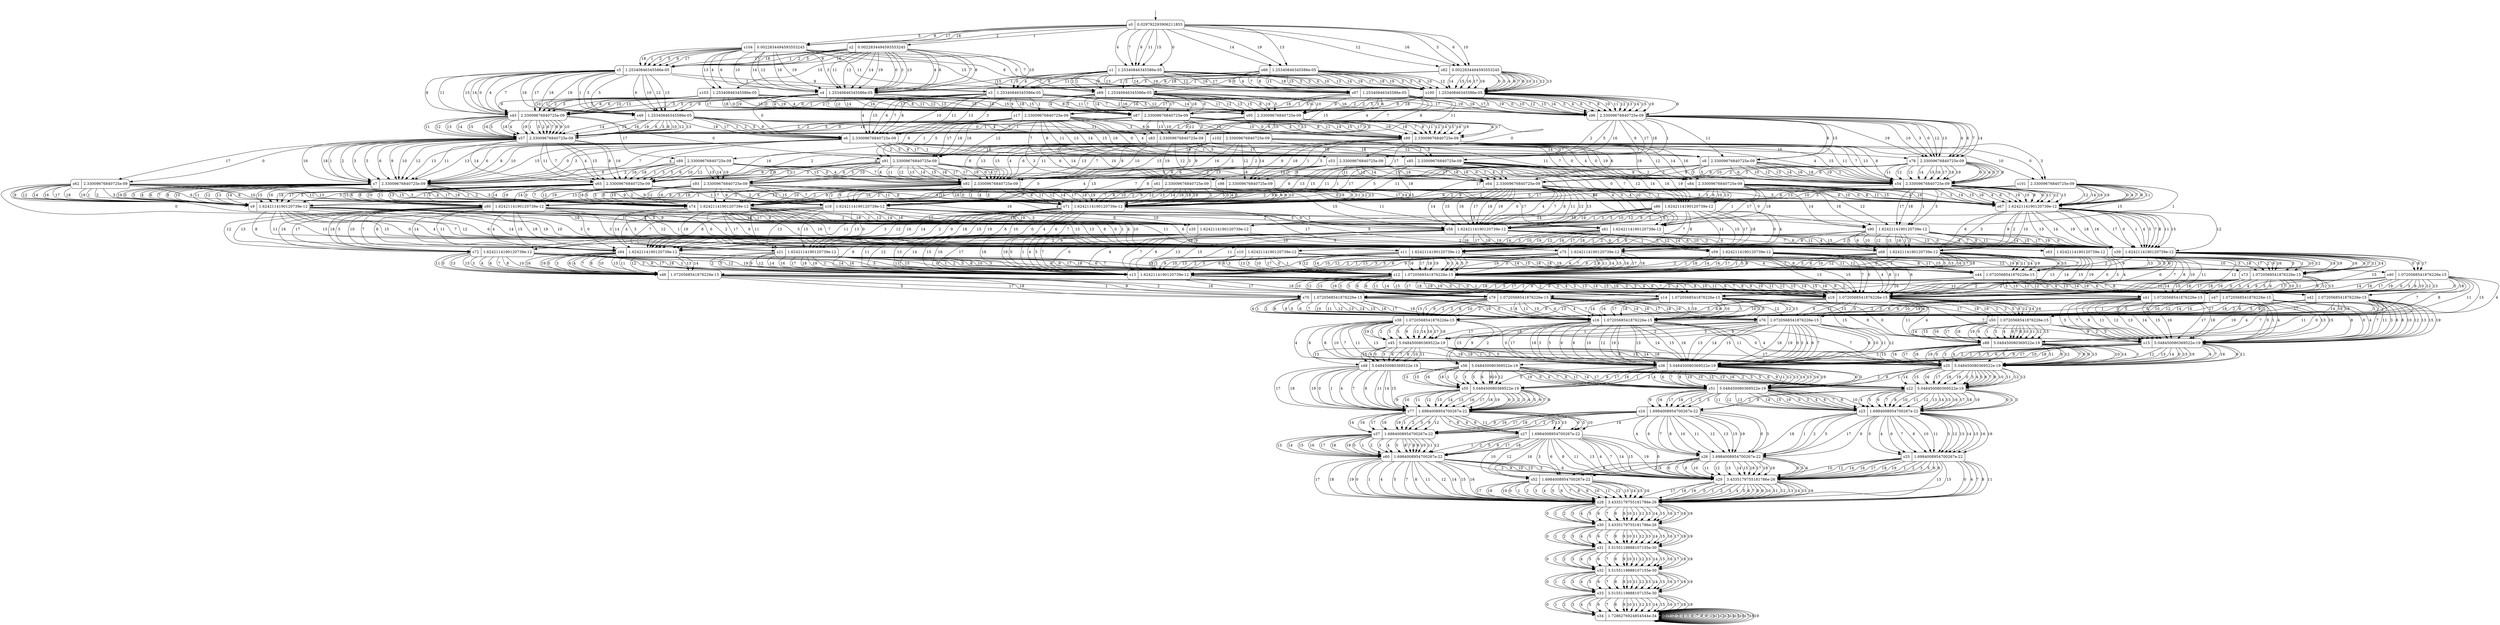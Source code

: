 digraph model_2_4 {
s0 [label="s0|0.029792293906211853", shape=record, style=rounded];
s1 [label="s1|1.25340846345586e-05", shape=record, style=rounded];
s2 [label="s2|0.0022834494593553245", shape=record, style=rounded];
s3 [label="s3|1.25340846345586e-05", shape=record, style=rounded];
s4 [label="s4|1.25340846345586e-05", shape=record, style=rounded];
s5 [label="s5|1.25340846345586e-05", shape=record, style=rounded];
s6 [label="s6|2.33009676840725e-09", shape=record, style=rounded];
s7 [label="s7|2.33009676840725e-09", shape=record, style=rounded];
s8 [label="s8|2.33009676840725e-09", shape=record, style=rounded];
s9 [label="s9|1.6242114190120739e-12", shape=record, style=rounded];
s10 [label="s10|1.6242114190120739e-12", shape=record, style=rounded];
s11 [label="s11|1.6242114190120739e-12", shape=record, style=rounded];
s12 [label="s12|1.0720568541876226e-15", shape=record, style=rounded];
s13 [label="s13|1.6242114190120739e-12", shape=record, style=rounded];
s14 [label="s14|1.0720568541876226e-15", shape=record, style=rounded];
s15 [label="s15|5.048450080369522e-19", shape=record, style=rounded];
s16 [label="s16|1.0720568541876226e-15", shape=record, style=rounded];
s17 [label="s17|2.33009676840725e-09", shape=record, style=rounded];
s18 [label="s18|1.6242114190120739e-12", shape=record, style=rounded];
s19 [label="s19|1.0720568541876226e-15", shape=record, style=rounded];
s20 [label="s20|5.048450080369522e-19", shape=record, style=rounded];
s21 [label="s21|1.6242114190120739e-12", shape=record, style=rounded];
s22 [label="s22|5.048450080369522e-19", shape=record, style=rounded];
s23 [label="s23|1.6984008954700267e-22", shape=record, style=rounded];
s24 [label="s24|1.6984008954700267e-22", shape=record, style=rounded];
s25 [label="s25|1.6984008954700267e-22", shape=record, style=rounded];
s26 [label="s26|1.6984008954700267e-22", shape=record, style=rounded];
s27 [label="s27|1.6984008954700267e-22", shape=record, style=rounded];
s28 [label="s28|3.4335179755181786e-26", shape=record, style=rounded];
s29 [label="s29|3.4335179755181786e-26", shape=record, style=rounded];
s30 [label="s30|3.4335179755181786e-26", shape=record, style=rounded];
s31 [label="s31|3.5155119888107155e-30", shape=record, style=rounded];
s32 [label="s32|3.5155119888107155e-30", shape=record, style=rounded];
s33 [label="s33|3.5155119888107155e-30", shape=record, style=rounded];
s34 [label="s34|1.7286276924854544e-34", shape=record, style=rounded];
s35 [label="s35|1.6242114190120739e-12", shape=record, style=rounded];
s36 [label="s36|5.048450080369522e-19", shape=record, style=rounded];
s37 [label="s37|1.6984008954700267e-22", shape=record, style=rounded];
s38 [label="s38|1.0720568541876226e-15", shape=record, style=rounded];
s39 [label="s39|1.6242114190120739e-12", shape=record, style=rounded];
s40 [label="s40|1.0720568541876226e-15", shape=record, style=rounded];
s41 [label="s41|1.0720568541876226e-15", shape=record, style=rounded];
s42 [label="s42|1.0720568541876226e-15", shape=record, style=rounded];
s43 [label="s43|2.33009676840725e-09", shape=record, style=rounded];
s44 [label="s44|1.0720568541876226e-15", shape=record, style=rounded];
s45 [label="s45|5.048450080369522e-19", shape=record, style=rounded];
s46 [label="s46|1.0720568541876226e-15", shape=record, style=rounded];
s47 [label="s47|1.0720568541876226e-15", shape=record, style=rounded];
s48 [label="s48|5.048450080369522e-19", shape=record, style=rounded];
s49 [label="s49|1.25340846345586e-05", shape=record, style=rounded];
s50 [label="s50|1.0720568541876226e-15", shape=record, style=rounded];
s51 [label="s51|5.048450080369522e-19", shape=record, style=rounded];
s52 [label="s52|1.6984008954700267e-22", shape=record, style=rounded];
s53 [label="s53|2.33009676840725e-09", shape=record, style=rounded];
s54 [label="s54|2.33009676840725e-09", shape=record, style=rounded];
s55 [label="s55|5.048450080369522e-19", shape=record, style=rounded];
s56 [label="s56|5.048450080369522e-19", shape=record, style=rounded];
s57 [label="s57|2.33009676840725e-09", shape=record, style=rounded];
s58 [label="s58|1.6242114190120739e-12", shape=record, style=rounded];
s59 [label="s59|1.6242114190120739e-12", shape=record, style=rounded];
s60 [label="s60|1.6984008954700267e-22", shape=record, style=rounded];
s61 [label="s61|2.33009676840725e-09", shape=record, style=rounded];
s62 [label="s62|2.33009676840725e-09", shape=record, style=rounded];
s63 [label="s63|1.6242114190120739e-12", shape=record, style=rounded];
s64 [label="s64|2.33009676840725e-09", shape=record, style=rounded];
s65 [label="s65|2.33009676840725e-09", shape=record, style=rounded];
s66 [label="s66|1.25340846345586e-05", shape=record, style=rounded];
s67 [label="s67|1.6242114190120739e-12", shape=record, style=rounded];
s68 [label="s68|1.6242114190120739e-12", shape=record, style=rounded];
s69 [label="s69|1.25340846345586e-05", shape=record, style=rounded];
s70 [label="s70|1.0720568541876226e-15", shape=record, style=rounded];
s71 [label="s71|1.6242114190120739e-12", shape=record, style=rounded];
s72 [label="s72|1.6242114190120739e-12", shape=record, style=rounded];
s73 [label="s73|1.0720568541876226e-15", shape=record, style=rounded];
s74 [label="s74|1.6242114190120739e-12", shape=record, style=rounded];
s75 [label="s75|1.6242114190120739e-12", shape=record, style=rounded];
s76 [label="s76|1.0720568541876226e-15", shape=record, style=rounded];
s77 [label="s77|1.6984008954700267e-22", shape=record, style=rounded];
s78 [label="s78|2.33009676840725e-09", shape=record, style=rounded];
s79 [label="s79|1.0720568541876226e-15", shape=record, style=rounded];
s80 [label="s80|1.6242114190120739e-12", shape=record, style=rounded];
s81 [label="s81|1.6242114190120739e-12", shape=record, style=rounded];
s82 [label="s82|0.0022834494593553245", shape=record, style=rounded];
s83 [label="s83|2.33009676840725e-09", shape=record, style=rounded];
s84 [label="s84|2.33009676840725e-09", shape=record, style=rounded];
s85 [label="s85|2.33009676840725e-09", shape=record, style=rounded];
s86 [label="s86|1.6242114190120739e-12", shape=record, style=rounded];
s87 [label="s87|2.33009676840725e-09", shape=record, style=rounded];
s88 [label="s88|5.048450080369522e-19", shape=record, style=rounded];
s89 [label="s89|2.33009676840725e-09", shape=record, style=rounded];
s90 [label="s90|1.6242114190120739e-12", shape=record, style=rounded];
s91 [label="s91|2.33009676840725e-09", shape=record, style=rounded];
s92 [label="s92|2.33009676840725e-09", shape=record, style=rounded];
s93 [label="s93|2.33009676840725e-09", shape=record, style=rounded];
s94 [label="s94|1.6242114190120739e-12", shape=record, style=rounded];
s95 [label="s95|2.33009676840725e-09", shape=record, style=rounded];
s96 [label="s96|2.33009676840725e-09", shape=record, style=rounded];
s97 [label="s97|1.25340846345586e-05", shape=record, style=rounded];
s98 [label="s98|2.33009676840725e-09", shape=record, style=rounded];
s99 [label="s99|2.33009676840725e-09", shape=record, style=rounded];
s100 [label="s100|1.25340846345586e-05", shape=record, style=rounded];
s101 [label="s101|2.33009676840725e-09", shape=record, style=rounded];
s102 [label="s102|2.33009676840725e-09", shape=record, style=rounded];
s103 [label="s103|1.25340846345586e-05", shape=record, style=rounded];
s104 [label="s104|0.0022834494593553245", shape=record, style=rounded];
s0 -> s1  [label="0"];
s0 -> s2  [label="1"];
s0 -> s104  [label="2"];
s0 -> s82  [label="3"];
s0 -> s1  [label="4"];
s0 -> s104  [label="5"];
s0 -> s82  [label="6"];
s0 -> s1  [label="7"];
s0 -> s1  [label="8"];
s0 -> s104  [label="9"];
s0 -> s82  [label="10"];
s0 -> s1  [label="11"];
s0 -> s82  [label="12"];
s0 -> s66  [label="13"];
s0 -> s66  [label="14"];
s0 -> s1  [label="15"];
s0 -> s82  [label="16"];
s0 -> s104  [label="17"];
s0 -> s104  [label="18"];
s0 -> s66  [label="19"];
s1 -> s3  [label="0"];
s1 -> s69  [label="1"];
s1 -> s69  [label="2"];
s1 -> s100  [label="3"];
s1 -> s3  [label="4"];
s1 -> s100  [label="5"];
s1 -> s100  [label="6"];
s1 -> s3  [label="7"];
s1 -> s3  [label="8"];
s1 -> s69  [label="9"];
s1 -> s100  [label="10"];
s1 -> s3  [label="11"];
s1 -> s100  [label="12"];
s1 -> s97  [label="13"];
s1 -> s97  [label="14"];
s1 -> s3  [label="15"];
s1 -> s100  [label="16"];
s1 -> s100  [label="17"];
s1 -> s100  [label="18"];
s1 -> s97  [label="19"];
s2 -> s4  [label="0"];
s2 -> s5  [label="1"];
s2 -> s5  [label="2"];
s2 -> s4  [label="3"];
s2 -> s4  [label="4"];
s2 -> s5  [label="5"];
s2 -> s4  [label="6"];
s2 -> s4  [label="7"];
s2 -> s4  [label="8"];
s2 -> s5  [label="9"];
s2 -> s4  [label="10"];
s2 -> s4  [label="11"];
s2 -> s4  [label="12"];
s2 -> s4  [label="13"];
s2 -> s4  [label="14"];
s2 -> s103  [label="15"];
s2 -> s5  [label="16"];
s2 -> s5  [label="17"];
s2 -> s5  [label="18"];
s2 -> s4  [label="19"];
s3 -> s6  [label="0"];
s3 -> s17  [label="1"];
s3 -> s95  [label="2"];
s3 -> s6  [label="3"];
s3 -> s6  [label="4"];
s3 -> s96  [label="5"];
s3 -> s6  [label="6"];
s3 -> s6  [label="7"];
s3 -> s6  [label="8"];
s3 -> s17  [label="9"];
s3 -> s6  [label="10"];
s3 -> s6  [label="11"];
s3 -> s96  [label="12"];
s3 -> s6  [label="13"];
s3 -> s96  [label="14"];
s3 -> s6  [label="15"];
s3 -> s96  [label="16"];
s3 -> s96  [label="17"];
s3 -> s17  [label="18"];
s3 -> s96  [label="19"];
s4 -> s87  [label="0"];
s4 -> s43  [label="1"];
s4 -> s49  [label="2"];
s4 -> s43  [label="3"];
s4 -> s87  [label="4"];
s4 -> s43  [label="5"];
s4 -> s43  [label="6"];
s4 -> s87  [label="7"];
s4 -> s95  [label="8"];
s4 -> s49  [label="9"];
s4 -> s43  [label="10"];
s4 -> s95  [label="11"];
s4 -> s87  [label="12"];
s4 -> s43  [label="13"];
s4 -> s87  [label="14"];
s4 -> s95  [label="15"];
s4 -> s87  [label="16"];
s4 -> s87  [label="17"];
s4 -> s87  [label="18"];
s4 -> s87  [label="19"];
s5 -> s43  [label="0"];
s5 -> s49  [label="1"];
s5 -> s3  [label="2"];
s5 -> s49  [label="3"];
s5 -> s43  [label="4"];
s5 -> s49  [label="5"];
s5 -> s49  [label="6"];
s5 -> s43  [label="7"];
s5 -> s43  [label="8"];
s5 -> s3  [label="9"];
s5 -> s49  [label="10"];
s5 -> s43  [label="11"];
s5 -> s49  [label="12"];
s5 -> s49  [label="13"];
s5 -> s43  [label="14"];
s5 -> s43  [label="15"];
s5 -> s49  [label="16"];
s5 -> s49  [label="17"];
s5 -> s49  [label="18"];
s5 -> s49  [label="19"];
s6 -> s7  [label="0"];
s6 -> s53  [label="1"];
s6 -> s53  [label="2"];
s6 -> s7  [label="3"];
s6 -> s7  [label="4"];
s6 -> s53  [label="5"];
s6 -> s7  [label="6"];
s6 -> s7  [label="7"];
s6 -> s7  [label="8"];
s6 -> s53  [label="9"];
s6 -> s7  [label="10"];
s6 -> s7  [label="11"];
s6 -> s8  [label="12"];
s6 -> s7  [label="13"];
s6 -> s8  [label="14"];
s6 -> s7  [label="15"];
s6 -> s78  [label="16"];
s6 -> s53  [label="17"];
s6 -> s53  [label="18"];
s6 -> s8  [label="19"];
s7 -> s9  [label="0"];
s7 -> s18  [label="1"];
s7 -> s18  [label="2"];
s7 -> s9  [label="3"];
s7 -> s9  [label="4"];
s7 -> s18  [label="5"];
s7 -> s9  [label="6"];
s7 -> s9  [label="7"];
s7 -> s9  [label="8"];
s7 -> s18  [label="9"];
s7 -> s9  [label="10"];
s7 -> s9  [label="11"];
s7 -> s9  [label="12"];
s7 -> s9  [label="13"];
s7 -> s9  [label="14"];
s7 -> s9  [label="15"];
s7 -> s9  [label="16"];
s7 -> s18  [label="17"];
s7 -> s18  [label="18"];
s7 -> s9  [label="19"];
s8 -> s18  [label="0"];
s8 -> s54  [label="1"];
s8 -> s64  [label="2"];
s8 -> s54  [label="3"];
s8 -> s18  [label="4"];
s8 -> s54  [label="5"];
s8 -> s54  [label="6"];
s8 -> s18  [label="7"];
s8 -> s18  [label="8"];
s8 -> s64  [label="9"];
s8 -> s54  [label="10"];
s8 -> s18  [label="11"];
s8 -> s54  [label="12"];
s8 -> s54  [label="13"];
s8 -> s54  [label="14"];
s8 -> s18  [label="15"];
s8 -> s54  [label="16"];
s8 -> s18  [label="17"];
s8 -> s54  [label="18"];
s8 -> s54  [label="19"];
s9 -> s10  [label="0"];
s9 -> s35  [label="1"];
s9 -> s35  [label="2"];
s9 -> s11  [label="3"];
s9 -> s10  [label="4"];
s9 -> s35  [label="5"];
s9 -> s11  [label="6"];
s9 -> s10  [label="7"];
s9 -> s10  [label="8"];
s9 -> s35  [label="9"];
s9 -> s11  [label="10"];
s9 -> s10  [label="11"];
s9 -> s11  [label="12"];
s9 -> s10  [label="13"];
s9 -> s11  [label="14"];
s9 -> s10  [label="15"];
s9 -> s35  [label="16"];
s9 -> s35  [label="17"];
s9 -> s35  [label="18"];
s9 -> s11  [label="19"];
s10 -> s12  [label="0"];
s10 -> s12  [label="1"];
s10 -> s13  [label="2"];
s10 -> s12  [label="3"];
s10 -> s44  [label="4"];
s10 -> s12  [label="5"];
s10 -> s12  [label="6"];
s10 -> s44  [label="7"];
s10 -> s44  [label="8"];
s10 -> s13  [label="9"];
s10 -> s12  [label="10"];
s10 -> s44  [label="11"];
s10 -> s44  [label="12"];
s10 -> s12  [label="13"];
s10 -> s44  [label="14"];
s10 -> s44  [label="15"];
s10 -> s44  [label="16"];
s10 -> s12  [label="17"];
s10 -> s44  [label="18"];
s10 -> s44  [label="19"];
s11 -> s12  [label="0"];
s11 -> s12  [label="1"];
s11 -> s13  [label="2"];
s11 -> s13  [label="3"];
s11 -> s12  [label="4"];
s11 -> s12  [label="5"];
s11 -> s13  [label="6"];
s11 -> s12  [label="7"];
s11 -> s44  [label="8"];
s11 -> s13  [label="9"];
s11 -> s13  [label="10"];
s11 -> s44  [label="11"];
s11 -> s12  [label="12"];
s11 -> s13  [label="13"];
s11 -> s12  [label="14"];
s11 -> s44  [label="15"];
s11 -> s12  [label="16"];
s11 -> s12  [label="17"];
s11 -> s12  [label="18"];
s11 -> s12  [label="19"];
s12 -> s14  [label="0"];
s12 -> s14  [label="1"];
s12 -> s19  [label="2"];
s12 -> s79  [label="3"];
s12 -> s14  [label="4"];
s12 -> s79  [label="5"];
s12 -> s79  [label="6"];
s12 -> s14  [label="7"];
s12 -> s14  [label="8"];
s12 -> s19  [label="9"];
s12 -> s79  [label="10"];
s12 -> s14  [label="11"];
s12 -> s79  [label="12"];
s12 -> s79  [label="13"];
s12 -> s14  [label="14"];
s12 -> s14  [label="15"];
s12 -> s79  [label="16"];
s12 -> s14  [label="17"];
s12 -> s14  [label="18"];
s12 -> s14  [label="19"];
s13 -> s19  [label="0"];
s13 -> s19  [label="1"];
s13 -> s19  [label="2"];
s13 -> s19  [label="3"];
s13 -> s19  [label="4"];
s13 -> s19  [label="5"];
s13 -> s19  [label="6"];
s13 -> s19  [label="7"];
s13 -> s19  [label="8"];
s13 -> s19  [label="9"];
s13 -> s19  [label="10"];
s13 -> s19  [label="11"];
s13 -> s19  [label="12"];
s13 -> s19  [label="13"];
s13 -> s19  [label="14"];
s13 -> s19  [label="15"];
s13 -> s19  [label="16"];
s13 -> s19  [label="17"];
s13 -> s19  [label="18"];
s13 -> s19  [label="19"];
s14 -> s15  [label="0"];
s14 -> s16  [label="1"];
s14 -> s38  [label="2"];
s14 -> s16  [label="3"];
s14 -> s15  [label="4"];
s14 -> s16  [label="5"];
s14 -> s16  [label="6"];
s14 -> s15  [label="7"];
s14 -> s15  [label="8"];
s14 -> s38  [label="9"];
s14 -> s16  [label="10"];
s14 -> s15  [label="11"];
s14 -> s16  [label="12"];
s14 -> s16  [label="13"];
s14 -> s16  [label="14"];
s14 -> s15  [label="15"];
s14 -> s16  [label="16"];
s14 -> s16  [label="17"];
s14 -> s16  [label="18"];
s14 -> s16  [label="19"];
s15 -> s20  [label="0"];
s15 -> s36  [label="1"];
s15 -> s56  [label="2"];
s15 -> s36  [label="3"];
s15 -> s20  [label="4"];
s15 -> s36  [label="5"];
s15 -> s36  [label="6"];
s15 -> s20  [label="7"];
s15 -> s20  [label="8"];
s15 -> s36  [label="9"];
s15 -> s36  [label="10"];
s15 -> s20  [label="11"];
s15 -> s20  [label="12"];
s15 -> s20  [label="13"];
s15 -> s20  [label="14"];
s15 -> s20  [label="15"];
s15 -> s20  [label="16"];
s15 -> s36  [label="17"];
s15 -> s36  [label="18"];
s15 -> s20  [label="19"];
s16 -> s20  [label="0"];
s16 -> s36  [label="1"];
s16 -> s56  [label="2"];
s16 -> s36  [label="3"];
s16 -> s20  [label="4"];
s16 -> s36  [label="5"];
s16 -> s36  [label="6"];
s16 -> s20  [label="7"];
s16 -> s36  [label="8"];
s16 -> s56  [label="9"];
s16 -> s36  [label="10"];
s16 -> s20  [label="11"];
s16 -> s36  [label="12"];
s16 -> s36  [label="13"];
s16 -> s36  [label="14"];
s16 -> s36  [label="15"];
s16 -> s36  [label="16"];
s16 -> s36  [label="17"];
s16 -> s36  [label="18"];
s16 -> s36  [label="19"];
s17 -> s53  [label="0"];
s17 -> s91  [label="1"];
s17 -> s57  [label="2"];
s17 -> s99  [label="3"];
s17 -> s53  [label="4"];
s17 -> s91  [label="5"];
s17 -> s99  [label="6"];
s17 -> s53  [label="7"];
s17 -> s53  [label="8"];
s17 -> s89  [label="9"];
s17 -> s99  [label="10"];
s17 -> s53  [label="11"];
s17 -> s91  [label="12"];
s17 -> s53  [label="13"];
s17 -> s53  [label="14"];
s17 -> s53  [label="15"];
s17 -> s91  [label="16"];
s17 -> s91  [label="17"];
s17 -> s91  [label="18"];
s17 -> s53  [label="19"];
s18 -> s21  [label="0"];
s18 -> s58  [label="1"];
s18 -> s58  [label="2"];
s18 -> s35  [label="3"];
s18 -> s21  [label="4"];
s18 -> s58  [label="5"];
s18 -> s35  [label="6"];
s18 -> s21  [label="7"];
s18 -> s21  [label="8"];
s18 -> s58  [label="9"];
s18 -> s35  [label="10"];
s18 -> s21  [label="11"];
s18 -> s35  [label="12"];
s18 -> s21  [label="13"];
s18 -> s35  [label="14"];
s18 -> s21  [label="15"];
s18 -> s35  [label="16"];
s18 -> s35  [label="17"];
s18 -> s35  [label="18"];
s18 -> s35  [label="19"];
s19 -> s76  [label="0"];
s19 -> s50  [label="1"];
s19 -> s50  [label="2"];
s19 -> s38  [label="3"];
s19 -> s76  [label="4"];
s19 -> s50  [label="5"];
s19 -> s38  [label="6"];
s19 -> s76  [label="7"];
s19 -> s76  [label="8"];
s19 -> s50  [label="9"];
s19 -> s38  [label="10"];
s19 -> s76  [label="11"];
s19 -> s50  [label="12"];
s19 -> s38  [label="13"];
s19 -> s50  [label="14"];
s19 -> s76  [label="15"];
s19 -> s50  [label="16"];
s19 -> s50  [label="17"];
s19 -> s50  [label="18"];
s19 -> s50  [label="19"];
s20 -> s22  [label="0"];
s20 -> s51  [label="1"];
s20 -> s51  [label="2"];
s20 -> s22  [label="3"];
s20 -> s22  [label="4"];
s20 -> s22  [label="5"];
s20 -> s22  [label="6"];
s20 -> s22  [label="7"];
s20 -> s22  [label="8"];
s20 -> s51  [label="9"];
s20 -> s22  [label="10"];
s20 -> s22  [label="11"];
s20 -> s22  [label="12"];
s20 -> s22  [label="13"];
s20 -> s22  [label="14"];
s20 -> s22  [label="15"];
s20 -> s22  [label="16"];
s20 -> s22  [label="17"];
s20 -> s22  [label="18"];
s20 -> s22  [label="19"];
s21 -> s12  [label="0"];
s21 -> s13  [label="1"];
s21 -> s13  [label="2"];
s21 -> s12  [label="3"];
s21 -> s12  [label="4"];
s21 -> s13  [label="5"];
s21 -> s12  [label="6"];
s21 -> s12  [label="7"];
s21 -> s12  [label="8"];
s21 -> s13  [label="9"];
s21 -> s12  [label="10"];
s21 -> s12  [label="11"];
s21 -> s13  [label="12"];
s21 -> s12  [label="13"];
s21 -> s13  [label="14"];
s21 -> s12  [label="15"];
s21 -> s13  [label="16"];
s21 -> s13  [label="17"];
s21 -> s13  [label="18"];
s21 -> s13  [label="19"];
s22 -> s23  [label="0"];
s22 -> s23  [label="1"];
s22 -> s24  [label="2"];
s22 -> s23  [label="3"];
s22 -> s23  [label="4"];
s22 -> s23  [label="5"];
s22 -> s23  [label="6"];
s22 -> s23  [label="7"];
s22 -> s23  [label="8"];
s22 -> s24  [label="9"];
s22 -> s23  [label="10"];
s22 -> s23  [label="11"];
s22 -> s23  [label="12"];
s22 -> s23  [label="13"];
s22 -> s23  [label="14"];
s22 -> s23  [label="15"];
s22 -> s23  [label="16"];
s22 -> s23  [label="17"];
s22 -> s23  [label="18"];
s22 -> s23  [label="19"];
s23 -> s25  [label="0"];
s23 -> s26  [label="1"];
s23 -> s26  [label="2"];
s23 -> s25  [label="3"];
s23 -> s25  [label="4"];
s23 -> s26  [label="5"];
s23 -> s25  [label="6"];
s23 -> s25  [label="7"];
s23 -> s25  [label="8"];
s23 -> s26  [label="9"];
s23 -> s25  [label="10"];
s23 -> s25  [label="11"];
s23 -> s25  [label="12"];
s23 -> s25  [label="13"];
s23 -> s25  [label="14"];
s23 -> s25  [label="15"];
s23 -> s25  [label="16"];
s23 -> s26  [label="17"];
s23 -> s26  [label="18"];
s23 -> s25  [label="19"];
s24 -> s26  [label="0"];
s24 -> s37  [label="1"];
s24 -> s37  [label="2"];
s24 -> s26  [label="3"];
s24 -> s26  [label="4"];
s24 -> s37  [label="5"];
s24 -> s26  [label="6"];
s24 -> s26  [label="7"];
s24 -> s26  [label="8"];
s24 -> s37  [label="9"];
s24 -> s26  [label="10"];
s24 -> s26  [label="11"];
s24 -> s26  [label="12"];
s24 -> s26  [label="13"];
s24 -> s27  [label="14"];
s24 -> s26  [label="15"];
s24 -> s37  [label="16"];
s24 -> s37  [label="17"];
s24 -> s37  [label="18"];
s24 -> s26  [label="19"];
s25 -> s28  [label="0"];
s25 -> s29  [label="1"];
s25 -> s29  [label="2"];
s25 -> s29  [label="3"];
s25 -> s28  [label="4"];
s25 -> s29  [label="5"];
s25 -> s29  [label="6"];
s25 -> s28  [label="7"];
s25 -> s28  [label="8"];
s25 -> s29  [label="9"];
s25 -> s29  [label="10"];
s25 -> s28  [label="11"];
s25 -> s29  [label="12"];
s25 -> s28  [label="13"];
s25 -> s29  [label="14"];
s25 -> s28  [label="15"];
s25 -> s29  [label="16"];
s25 -> s29  [label="17"];
s25 -> s29  [label="18"];
s25 -> s29  [label="19"];
s26 -> s29  [label="0"];
s26 -> s52  [label="1"];
s26 -> s52  [label="2"];
s26 -> s29  [label="3"];
s26 -> s29  [label="4"];
s26 -> s29  [label="5"];
s26 -> s29  [label="6"];
s26 -> s29  [label="7"];
s26 -> s29  [label="8"];
s26 -> s52  [label="9"];
s26 -> s29  [label="10"];
s26 -> s29  [label="11"];
s26 -> s29  [label="12"];
s26 -> s29  [label="13"];
s26 -> s29  [label="14"];
s26 -> s29  [label="15"];
s26 -> s29  [label="16"];
s26 -> s29  [label="17"];
s26 -> s29  [label="18"];
s26 -> s29  [label="19"];
s27 -> s29  [label="0"];
s27 -> s60  [label="1"];
s27 -> s60  [label="2"];
s27 -> s52  [label="3"];
s27 -> s29  [label="4"];
s27 -> s60  [label="5"];
s27 -> s52  [label="6"];
s27 -> s29  [label="7"];
s27 -> s29  [label="8"];
s27 -> s60  [label="9"];
s27 -> s52  [label="10"];
s27 -> s29  [label="11"];
s27 -> s52  [label="12"];
s27 -> s29  [label="13"];
s27 -> s29  [label="14"];
s27 -> s29  [label="15"];
s27 -> s52  [label="16"];
s27 -> s60  [label="17"];
s27 -> s60  [label="18"];
s27 -> s29  [label="19"];
s28 -> s30  [label="0"];
s28 -> s30  [label="1"];
s28 -> s30  [label="2"];
s28 -> s30  [label="3"];
s28 -> s30  [label="4"];
s28 -> s30  [label="5"];
s28 -> s30  [label="6"];
s28 -> s30  [label="7"];
s28 -> s30  [label="8"];
s28 -> s30  [label="9"];
s28 -> s30  [label="10"];
s28 -> s30  [label="11"];
s28 -> s30  [label="12"];
s28 -> s30  [label="13"];
s28 -> s30  [label="14"];
s28 -> s30  [label="15"];
s28 -> s30  [label="16"];
s28 -> s30  [label="17"];
s28 -> s30  [label="18"];
s28 -> s30  [label="19"];
s29 -> s28  [label="0"];
s29 -> s28  [label="1"];
s29 -> s28  [label="2"];
s29 -> s28  [label="3"];
s29 -> s28  [label="4"];
s29 -> s28  [label="5"];
s29 -> s28  [label="6"];
s29 -> s28  [label="7"];
s29 -> s28  [label="8"];
s29 -> s28  [label="9"];
s29 -> s28  [label="10"];
s29 -> s28  [label="11"];
s29 -> s28  [label="12"];
s29 -> s28  [label="13"];
s29 -> s28  [label="14"];
s29 -> s28  [label="15"];
s29 -> s28  [label="16"];
s29 -> s28  [label="17"];
s29 -> s28  [label="18"];
s29 -> s28  [label="19"];
s30 -> s31  [label="0"];
s30 -> s31  [label="1"];
s30 -> s31  [label="2"];
s30 -> s31  [label="3"];
s30 -> s31  [label="4"];
s30 -> s31  [label="5"];
s30 -> s31  [label="6"];
s30 -> s31  [label="7"];
s30 -> s31  [label="8"];
s30 -> s31  [label="9"];
s30 -> s31  [label="10"];
s30 -> s31  [label="11"];
s30 -> s31  [label="12"];
s30 -> s31  [label="13"];
s30 -> s31  [label="14"];
s30 -> s31  [label="15"];
s30 -> s31  [label="16"];
s30 -> s31  [label="17"];
s30 -> s31  [label="18"];
s30 -> s31  [label="19"];
s31 -> s32  [label="0"];
s31 -> s32  [label="1"];
s31 -> s32  [label="2"];
s31 -> s32  [label="3"];
s31 -> s32  [label="4"];
s31 -> s32  [label="5"];
s31 -> s32  [label="6"];
s31 -> s32  [label="7"];
s31 -> s32  [label="8"];
s31 -> s32  [label="9"];
s31 -> s32  [label="10"];
s31 -> s32  [label="11"];
s31 -> s32  [label="12"];
s31 -> s32  [label="13"];
s31 -> s32  [label="14"];
s31 -> s32  [label="15"];
s31 -> s32  [label="16"];
s31 -> s32  [label="17"];
s31 -> s32  [label="18"];
s31 -> s32  [label="19"];
s32 -> s33  [label="0"];
s32 -> s33  [label="1"];
s32 -> s33  [label="2"];
s32 -> s33  [label="3"];
s32 -> s33  [label="4"];
s32 -> s33  [label="5"];
s32 -> s33  [label="6"];
s32 -> s33  [label="7"];
s32 -> s33  [label="8"];
s32 -> s33  [label="9"];
s32 -> s33  [label="10"];
s32 -> s33  [label="11"];
s32 -> s33  [label="12"];
s32 -> s33  [label="13"];
s32 -> s33  [label="14"];
s32 -> s33  [label="15"];
s32 -> s33  [label="16"];
s32 -> s33  [label="17"];
s32 -> s33  [label="18"];
s32 -> s33  [label="19"];
s33 -> s34  [label="0"];
s33 -> s34  [label="1"];
s33 -> s34  [label="2"];
s33 -> s34  [label="3"];
s33 -> s34  [label="4"];
s33 -> s34  [label="5"];
s33 -> s34  [label="6"];
s33 -> s34  [label="7"];
s33 -> s34  [label="8"];
s33 -> s34  [label="9"];
s33 -> s34  [label="10"];
s33 -> s34  [label="11"];
s33 -> s34  [label="12"];
s33 -> s34  [label="13"];
s33 -> s34  [label="14"];
s33 -> s34  [label="15"];
s33 -> s34  [label="16"];
s33 -> s34  [label="17"];
s33 -> s34  [label="18"];
s33 -> s34  [label="19"];
s34 -> s34  [label="0"];
s34 -> s34  [label="1"];
s34 -> s34  [label="2"];
s34 -> s34  [label="3"];
s34 -> s34  [label="4"];
s34 -> s34  [label="5"];
s34 -> s34  [label="6"];
s34 -> s34  [label="7"];
s34 -> s34  [label="8"];
s34 -> s34  [label="9"];
s34 -> s34  [label="10"];
s34 -> s34  [label="11"];
s34 -> s34  [label="12"];
s34 -> s34  [label="13"];
s34 -> s34  [label="14"];
s34 -> s34  [label="15"];
s34 -> s34  [label="16"];
s34 -> s34  [label="17"];
s34 -> s34  [label="18"];
s34 -> s34  [label="19"];
s35 -> s13  [label="0"];
s35 -> s13  [label="1"];
s35 -> s39  [label="2"];
s35 -> s39  [label="3"];
s35 -> s13  [label="4"];
s35 -> s13  [label="5"];
s35 -> s39  [label="6"];
s35 -> s13  [label="7"];
s35 -> s13  [label="8"];
s35 -> s39  [label="9"];
s35 -> s39  [label="10"];
s35 -> s13  [label="11"];
s35 -> s13  [label="12"];
s35 -> s13  [label="13"];
s35 -> s13  [label="14"];
s35 -> s13  [label="15"];
s35 -> s13  [label="16"];
s35 -> s13  [label="17"];
s35 -> s13  [label="18"];
s35 -> s13  [label="19"];
s36 -> s51  [label="0"];
s36 -> s55  [label="1"];
s36 -> s55  [label="2"];
s36 -> s51  [label="3"];
s36 -> s51  [label="4"];
s36 -> s55  [label="5"];
s36 -> s51  [label="6"];
s36 -> s51  [label="7"];
s36 -> s51  [label="8"];
s36 -> s55  [label="9"];
s36 -> s51  [label="10"];
s36 -> s51  [label="11"];
s36 -> s51  [label="12"];
s36 -> s51  [label="13"];
s36 -> s51  [label="14"];
s36 -> s51  [label="15"];
s36 -> s51  [label="16"];
s36 -> s55  [label="17"];
s36 -> s55  [label="18"];
s36 -> s51  [label="19"];
s37 -> s60  [label="0"];
s37 -> s60  [label="1"];
s37 -> s60  [label="2"];
s37 -> s60  [label="3"];
s37 -> s60  [label="4"];
s37 -> s60  [label="5"];
s37 -> s60  [label="6"];
s37 -> s60  [label="7"];
s37 -> s60  [label="8"];
s37 -> s60  [label="9"];
s37 -> s60  [label="10"];
s37 -> s60  [label="11"];
s37 -> s60  [label="12"];
s37 -> s60  [label="13"];
s37 -> s60  [label="14"];
s37 -> s60  [label="15"];
s37 -> s60  [label="16"];
s37 -> s60  [label="17"];
s37 -> s60  [label="18"];
s37 -> s60  [label="19"];
s38 -> s36  [label="0"];
s38 -> s45  [label="1"];
s38 -> s45  [label="2"];
s38 -> s45  [label="3"];
s38 -> s36  [label="4"];
s38 -> s45  [label="5"];
s38 -> s36  [label="6"];
s38 -> s36  [label="7"];
s38 -> s36  [label="8"];
s38 -> s45  [label="9"];
s38 -> s36  [label="10"];
s38 -> s36  [label="11"];
s38 -> s45  [label="12"];
s38 -> s36  [label="13"];
s38 -> s45  [label="14"];
s38 -> s36  [label="15"];
s38 -> s45  [label="16"];
s38 -> s45  [label="17"];
s38 -> s45  [label="18"];
s38 -> s45  [label="19"];
s39 -> s40  [label="0"];
s39 -> s46  [label="1"];
s39 -> s12  [label="2"];
s39 -> s44  [label="3"];
s39 -> s73  [label="4"];
s39 -> s44  [label="5"];
s39 -> s44  [label="6"];
s39 -> s73  [label="7"];
s39 -> s40  [label="8"];
s39 -> s12  [label="9"];
s39 -> s44  [label="10"];
s39 -> s73  [label="11"];
s39 -> s44  [label="12"];
s39 -> s44  [label="13"];
s39 -> s73  [label="14"];
s39 -> s19  [label="15"];
s39 -> s73  [label="16"];
s39 -> s40  [label="17"];
s39 -> s73  [label="18"];
s39 -> s73  [label="19"];
s40 -> s41  [label="0"];
s40 -> s14  [label="1"];
s40 -> s14  [label="2"];
s40 -> s41  [label="3"];
s40 -> s50  [label="4"];
s40 -> s42  [label="5"];
s40 -> s41  [label="6"];
s40 -> s50  [label="7"];
s40 -> s50  [label="8"];
s40 -> s14  [label="9"];
s40 -> s41  [label="10"];
s40 -> s50  [label="11"];
s40 -> s41  [label="12"];
s40 -> s41  [label="13"];
s40 -> s41  [label="14"];
s40 -> s50  [label="15"];
s40 -> s41  [label="16"];
s40 -> s41  [label="17"];
s40 -> s42  [label="18"];
s40 -> s41  [label="19"];
s41 -> s15  [label="0"];
s41 -> s15  [label="1"];
s41 -> s16  [label="2"];
s41 -> s16  [label="3"];
s41 -> s15  [label="4"];
s41 -> s15  [label="5"];
s41 -> s16  [label="6"];
s41 -> s15  [label="7"];
s41 -> s15  [label="8"];
s41 -> s16  [label="9"];
s41 -> s16  [label="10"];
s41 -> s15  [label="11"];
s41 -> s15  [label="12"];
s41 -> s15  [label="13"];
s41 -> s15  [label="14"];
s41 -> s15  [label="15"];
s41 -> s15  [label="16"];
s41 -> s15  [label="17"];
s41 -> s15  [label="18"];
s41 -> s15  [label="19"];
s42 -> s88  [label="0"];
s42 -> s16  [label="1"];
s42 -> s16  [label="2"];
s42 -> s15  [label="3"];
s42 -> s88  [label="4"];
s42 -> s16  [label="5"];
s42 -> s15  [label="6"];
s42 -> s88  [label="7"];
s42 -> s15  [label="8"];
s42 -> s16  [label="9"];
s42 -> s15  [label="10"];
s42 -> s88  [label="11"];
s42 -> s15  [label="12"];
s42 -> s15  [label="13"];
s42 -> s16  [label="14"];
s42 -> s15  [label="15"];
s42 -> s16  [label="16"];
s42 -> s16  [label="17"];
s42 -> s16  [label="18"];
s42 -> s15  [label="19"];
s43 -> s91  [label="0"];
s43 -> s57  [label="1"];
s43 -> s57  [label="2"];
s43 -> s57  [label="3"];
s43 -> s57  [label="4"];
s43 -> s57  [label="5"];
s43 -> s57  [label="6"];
s43 -> s57  [label="7"];
s43 -> s57  [label="8"];
s43 -> s57  [label="9"];
s43 -> s57  [label="10"];
s43 -> s57  [label="11"];
s43 -> s57  [label="12"];
s43 -> s57  [label="13"];
s43 -> s57  [label="14"];
s43 -> s57  [label="15"];
s43 -> s57  [label="16"];
s43 -> s89  [label="17"];
s43 -> s57  [label="18"];
s43 -> s57  [label="19"];
s44 -> s42  [label="0"];
s44 -> s70  [label="1"];
s44 -> s79  [label="2"];
s44 -> s47  [label="3"];
s44 -> s42  [label="4"];
s44 -> s70  [label="5"];
s44 -> s42  [label="6"];
s44 -> s42  [label="7"];
s44 -> s42  [label="8"];
s44 -> s79  [label="9"];
s44 -> s42  [label="10"];
s44 -> s42  [label="11"];
s44 -> s42  [label="12"];
s44 -> s42  [label="13"];
s44 -> s42  [label="14"];
s44 -> s42  [label="15"];
s44 -> s14  [label="16"];
s44 -> s70  [label="17"];
s44 -> s70  [label="18"];
s44 -> s42  [label="19"];
s45 -> s48  [label="0"];
s45 -> s20  [label="1"];
s45 -> s20  [label="2"];
s45 -> s48  [label="3"];
s45 -> s48  [label="4"];
s45 -> s20  [label="5"];
s45 -> s48  [label="6"];
s45 -> s48  [label="7"];
s45 -> s48  [label="8"];
s45 -> s20  [label="9"];
s45 -> s48  [label="10"];
s45 -> s48  [label="11"];
s45 -> s20  [label="12"];
s45 -> s48  [label="13"];
s45 -> s20  [label="14"];
s45 -> s48  [label="15"];
s45 -> s20  [label="16"];
s45 -> s20  [label="17"];
s45 -> s20  [label="18"];
s45 -> s20  [label="19"];
s46 -> s41  [label="0"];
s46 -> s70  [label="1"];
s46 -> s79  [label="2"];
s46 -> s41  [label="3"];
s46 -> s41  [label="4"];
s46 -> s70  [label="5"];
s46 -> s41  [label="6"];
s46 -> s41  [label="7"];
s46 -> s41  [label="8"];
s46 -> s70  [label="9"];
s46 -> s41  [label="10"];
s46 -> s41  [label="11"];
s46 -> s41  [label="12"];
s46 -> s41  [label="13"];
s46 -> s41  [label="14"];
s46 -> s41  [label="15"];
s46 -> s14  [label="16"];
s46 -> s70  [label="17"];
s46 -> s70  [label="18"];
s46 -> s41  [label="19"];
s47 -> s15  [label="0"];
s47 -> s16  [label="1"];
s47 -> s76  [label="2"];
s47 -> s16  [label="3"];
s47 -> s15  [label="4"];
s47 -> s16  [label="5"];
s47 -> s16  [label="6"];
s47 -> s15  [label="7"];
s47 -> s15  [label="8"];
s47 -> s76  [label="9"];
s47 -> s16  [label="10"];
s47 -> s15  [label="11"];
s47 -> s16  [label="12"];
s47 -> s15  [label="13"];
s47 -> s16  [label="14"];
s47 -> s15  [label="15"];
s47 -> s16  [label="16"];
s47 -> s16  [label="17"];
s47 -> s16  [label="18"];
s47 -> s16  [label="19"];
s48 -> s77  [label="0"];
s48 -> s77  [label="1"];
s48 -> s22  [label="2"];
s48 -> s22  [label="3"];
s48 -> s77  [label="4"];
s48 -> s22  [label="5"];
s48 -> s22  [label="6"];
s48 -> s77  [label="7"];
s48 -> s77  [label="8"];
s48 -> s22  [label="9"];
s48 -> s22  [label="10"];
s48 -> s77  [label="11"];
s48 -> s22  [label="12"];
s48 -> s22  [label="13"];
s48 -> s77  [label="14"];
s48 -> s77  [label="15"];
s48 -> s22  [label="16"];
s48 -> s77  [label="17"];
s48 -> s77  [label="18"];
s48 -> s77  [label="19"];
s49 -> s83  [label="0"];
s49 -> s6  [label="1"];
s49 -> s6  [label="2"];
s49 -> s57  [label="3"];
s49 -> s83  [label="4"];
s49 -> s6  [label="5"];
s49 -> s57  [label="6"];
s49 -> s83  [label="7"];
s49 -> s57  [label="8"];
s49 -> s6  [label="9"];
s49 -> s57  [label="10"];
s49 -> s83  [label="11"];
s49 -> s57  [label="12"];
s49 -> s57  [label="13"];
s49 -> s57  [label="14"];
s49 -> s57  [label="15"];
s49 -> s57  [label="16"];
s49 -> s6  [label="17"];
s49 -> s6  [label="18"];
s49 -> s57  [label="19"];
s50 -> s88  [label="0"];
s50 -> s88  [label="1"];
s50 -> s15  [label="2"];
s50 -> s88  [label="3"];
s50 -> s88  [label="4"];
s50 -> s15  [label="5"];
s50 -> s88  [label="6"];
s50 -> s88  [label="7"];
s50 -> s88  [label="8"];
s50 -> s15  [label="9"];
s50 -> s88  [label="10"];
s50 -> s88  [label="11"];
s50 -> s88  [label="12"];
s50 -> s88  [label="13"];
s50 -> s88  [label="14"];
s50 -> s88  [label="15"];
s50 -> s88  [label="16"];
s50 -> s88  [label="17"];
s50 -> s88  [label="18"];
s50 -> s88  [label="19"];
s51 -> s23  [label="0"];
s51 -> s24  [label="1"];
s51 -> s24  [label="2"];
s51 -> s23  [label="3"];
s51 -> s23  [label="4"];
s51 -> s24  [label="5"];
s51 -> s23  [label="6"];
s51 -> s23  [label="7"];
s51 -> s23  [label="8"];
s51 -> s24  [label="9"];
s51 -> s23  [label="10"];
s51 -> s23  [label="11"];
s51 -> s23  [label="12"];
s51 -> s23  [label="13"];
s51 -> s23  [label="14"];
s51 -> s23  [label="15"];
s51 -> s24  [label="16"];
s51 -> s24  [label="17"];
s51 -> s24  [label="18"];
s51 -> s23  [label="19"];
s52 -> s28  [label="0"];
s52 -> s28  [label="1"];
s52 -> s28  [label="2"];
s52 -> s28  [label="3"];
s52 -> s28  [label="4"];
s52 -> s28  [label="5"];
s52 -> s28  [label="6"];
s52 -> s28  [label="7"];
s52 -> s28  [label="8"];
s52 -> s28  [label="9"];
s52 -> s28  [label="10"];
s52 -> s28  [label="11"];
s52 -> s28  [label="12"];
s52 -> s28  [label="13"];
s52 -> s28  [label="14"];
s52 -> s28  [label="15"];
s52 -> s28  [label="16"];
s52 -> s28  [label="17"];
s52 -> s28  [label="18"];
s52 -> s28  [label="19"];
s53 -> s64  [label="0"];
s53 -> s64  [label="1"];
s53 -> s92  [label="2"];
s53 -> s92  [label="3"];
s53 -> s64  [label="4"];
s53 -> s64  [label="5"];
s53 -> s92  [label="6"];
s53 -> s64  [label="7"];
s53 -> s64  [label="8"];
s53 -> s92  [label="9"];
s53 -> s61  [label="10"];
s53 -> s64  [label="11"];
s53 -> s64  [label="12"];
s53 -> s61  [label="13"];
s53 -> s64  [label="14"];
s53 -> s64  [label="15"];
s53 -> s64  [label="16"];
s53 -> s64  [label="17"];
s53 -> s64  [label="18"];
s53 -> s64  [label="19"];
s54 -> s67  [label="0"];
s54 -> s90  [label="1"];
s54 -> s80  [label="2"];
s54 -> s67  [label="3"];
s54 -> s67  [label="4"];
s54 -> s90  [label="5"];
s54 -> s67  [label="6"];
s54 -> s67  [label="7"];
s54 -> s67  [label="8"];
s54 -> s80  [label="9"];
s54 -> s67  [label="10"];
s54 -> s67  [label="11"];
s54 -> s67  [label="12"];
s54 -> s67  [label="13"];
s54 -> s67  [label="14"];
s54 -> s67  [label="15"];
s54 -> s67  [label="16"];
s54 -> s90  [label="17"];
s54 -> s90  [label="18"];
s54 -> s67  [label="19"];
s55 -> s77  [label="0"];
s55 -> s77  [label="1"];
s55 -> s77  [label="2"];
s55 -> s77  [label="3"];
s55 -> s77  [label="4"];
s55 -> s77  [label="5"];
s55 -> s77  [label="6"];
s55 -> s77  [label="7"];
s55 -> s77  [label="8"];
s55 -> s77  [label="9"];
s55 -> s77  [label="10"];
s55 -> s77  [label="11"];
s55 -> s77  [label="12"];
s55 -> s77  [label="13"];
s55 -> s77  [label="14"];
s55 -> s77  [label="15"];
s55 -> s77  [label="16"];
s55 -> s77  [label="17"];
s55 -> s77  [label="18"];
s55 -> s77  [label="19"];
s56 -> s51  [label="0"];
s56 -> s55  [label="1"];
s56 -> s55  [label="2"];
s56 -> s55  [label="3"];
s56 -> s51  [label="4"];
s56 -> s55  [label="5"];
s56 -> s55  [label="6"];
s56 -> s51  [label="7"];
s56 -> s51  [label="8"];
s56 -> s55  [label="9"];
s56 -> s55  [label="10"];
s56 -> s51  [label="11"];
s56 -> s55  [label="12"];
s56 -> s55  [label="13"];
s56 -> s51  [label="14"];
s56 -> s55  [label="15"];
s56 -> s55  [label="16"];
s56 -> s51  [label="17"];
s56 -> s55  [label="18"];
s56 -> s51  [label="19"];
s57 -> s62  [label="0"];
s57 -> s7  [label="1"];
s57 -> s7  [label="2"];
s57 -> s7  [label="3"];
s57 -> s65  [label="4"];
s57 -> s7  [label="5"];
s57 -> s7  [label="6"];
s57 -> s65  [label="7"];
s57 -> s65  [label="8"];
s57 -> s7  [label="9"];
s57 -> s7  [label="10"];
s57 -> s65  [label="11"];
s57 -> s7  [label="12"];
s57 -> s7  [label="13"];
s57 -> s65  [label="14"];
s57 -> s65  [label="15"];
s57 -> s7  [label="16"];
s57 -> s62  [label="17"];
s57 -> s7  [label="18"];
s57 -> s65  [label="19"];
s58 -> s13  [label="0"];
s58 -> s59  [label="1"];
s58 -> s94  [label="2"];
s58 -> s63  [label="3"];
s58 -> s13  [label="4"];
s58 -> s59  [label="5"];
s58 -> s63  [label="6"];
s58 -> s13  [label="7"];
s58 -> s13  [label="8"];
s58 -> s94  [label="9"];
s58 -> s63  [label="10"];
s58 -> s13  [label="11"];
s58 -> s59  [label="12"];
s58 -> s13  [label="13"];
s58 -> s59  [label="14"];
s58 -> s13  [label="15"];
s58 -> s59  [label="16"];
s58 -> s59  [label="17"];
s58 -> s59  [label="18"];
s58 -> s59  [label="19"];
s59 -> s19  [label="0"];
s59 -> s12  [label="1"];
s59 -> s12  [label="2"];
s59 -> s40  [label="3"];
s59 -> s19  [label="4"];
s59 -> s12  [label="5"];
s59 -> s19  [label="6"];
s59 -> s19  [label="7"];
s59 -> s19  [label="8"];
s59 -> s12  [label="9"];
s59 -> s40  [label="10"];
s59 -> s19  [label="11"];
s59 -> s73  [label="12"];
s59 -> s19  [label="13"];
s59 -> s12  [label="14"];
s59 -> s19  [label="15"];
s59 -> s12  [label="16"];
s59 -> s12  [label="17"];
s59 -> s12  [label="18"];
s59 -> s73  [label="19"];
s60 -> s28  [label="0"];
s60 -> s28  [label="1"];
s60 -> s29  [label="2"];
s60 -> s29  [label="3"];
s60 -> s28  [label="4"];
s60 -> s28  [label="5"];
s60 -> s29  [label="6"];
s60 -> s28  [label="7"];
s60 -> s28  [label="8"];
s60 -> s29  [label="9"];
s60 -> s29  [label="10"];
s60 -> s28  [label="11"];
s60 -> s28  [label="12"];
s60 -> s29  [label="13"];
s60 -> s28  [label="14"];
s60 -> s28  [label="15"];
s60 -> s28  [label="16"];
s60 -> s28  [label="17"];
s60 -> s28  [label="18"];
s60 -> s28  [label="19"];
s61 -> s67  [label="0"];
s61 -> s71  [label="1"];
s61 -> s74  [label="2"];
s61 -> s71  [label="3"];
s61 -> s71  [label="4"];
s61 -> s71  [label="5"];
s61 -> s71  [label="6"];
s61 -> s71  [label="7"];
s61 -> s71  [label="8"];
s61 -> s74  [label="9"];
s61 -> s71  [label="10"];
s61 -> s58  [label="11"];
s61 -> s71  [label="12"];
s61 -> s71  [label="13"];
s61 -> s71  [label="14"];
s61 -> s58  [label="15"];
s61 -> s71  [label="16"];
s61 -> s67  [label="17"];
s61 -> s71  [label="18"];
s61 -> s71  [label="19"];
s62 -> s81  [label="0"];
s62 -> s9  [label="1"];
s62 -> s9  [label="2"];
s62 -> s74  [label="3"];
s62 -> s74  [label="4"];
s62 -> s9  [label="5"];
s62 -> s74  [label="6"];
s62 -> s81  [label="7"];
s62 -> s74  [label="8"];
s62 -> s9  [label="9"];
s62 -> s74  [label="10"];
s62 -> s74  [label="11"];
s62 -> s9  [label="12"];
s62 -> s74  [label="13"];
s62 -> s9  [label="14"];
s62 -> s74  [label="15"];
s62 -> s9  [label="16"];
s62 -> s9  [label="17"];
s62 -> s9  [label="18"];
s62 -> s9  [label="19"];
s63 -> s19  [label="0"];
s63 -> s73  [label="1"];
s63 -> s73  [label="2"];
s63 -> s19  [label="3"];
s63 -> s19  [label="4"];
s63 -> s73  [label="5"];
s63 -> s19  [label="6"];
s63 -> s19  [label="7"];
s63 -> s19  [label="8"];
s63 -> s73  [label="9"];
s63 -> s19  [label="10"];
s63 -> s19  [label="11"];
s63 -> s19  [label="12"];
s63 -> s19  [label="13"];
s63 -> s19  [label="14"];
s63 -> s19  [label="15"];
s63 -> s73  [label="16"];
s63 -> s73  [label="17"];
s63 -> s73  [label="18"];
s63 -> s19  [label="19"];
s64 -> s58  [label="0"];
s64 -> s67  [label="1"];
s64 -> s71  [label="2"];
s64 -> s67  [label="3"];
s64 -> s58  [label="4"];
s64 -> s67  [label="5"];
s64 -> s67  [label="6"];
s64 -> s58  [label="7"];
s64 -> s58  [label="8"];
s64 -> s71  [label="9"];
s64 -> s67  [label="10"];
s64 -> s58  [label="11"];
s64 -> s58  [label="12"];
s64 -> s58  [label="13"];
s64 -> s58  [label="14"];
s64 -> s58  [label="15"];
s64 -> s58  [label="16"];
s64 -> s58  [label="17"];
s64 -> s58  [label="18"];
s64 -> s58  [label="19"];
s65 -> s74  [label="0"];
s65 -> s18  [label="1"];
s65 -> s18  [label="2"];
s65 -> s80  [label="3"];
s65 -> s90  [label="4"];
s65 -> s9  [label="5"];
s65 -> s80  [label="6"];
s65 -> s74  [label="7"];
s65 -> s80  [label="8"];
s65 -> s18  [label="9"];
s65 -> s80  [label="10"];
s65 -> s80  [label="11"];
s65 -> s74  [label="12"];
s65 -> s80  [label="13"];
s65 -> s74  [label="14"];
s65 -> s80  [label="15"];
s65 -> s81  [label="16"];
s65 -> s9  [label="17"];
s65 -> s9  [label="18"];
s65 -> s74  [label="19"];
s66 -> s97  [label="0"];
s66 -> s4  [label="1"];
s66 -> s69  [label="2"];
s66 -> s100  [label="3"];
s66 -> s97  [label="4"];
s66 -> s100  [label="5"];
s66 -> s100  [label="6"];
s66 -> s97  [label="7"];
s66 -> s97  [label="8"];
s66 -> s69  [label="9"];
s66 -> s100  [label="10"];
s66 -> s97  [label="11"];
s66 -> s100  [label="12"];
s66 -> s100  [label="13"];
s66 -> s100  [label="14"];
s66 -> s97  [label="15"];
s66 -> s100  [label="16"];
s66 -> s100  [label="17"];
s66 -> s100  [label="18"];
s66 -> s100  [label="19"];
s67 -> s39  [label="0"];
s67 -> s39  [label="1"];
s67 -> s68  [label="2"];
s67 -> s68  [label="3"];
s67 -> s39  [label="4"];
s67 -> s39  [label="5"];
s67 -> s68  [label="6"];
s67 -> s39  [label="7"];
s67 -> s39  [label="8"];
s67 -> s68  [label="9"];
s67 -> s68  [label="10"];
s67 -> s39  [label="11"];
s67 -> s39  [label="12"];
s67 -> s39  [label="13"];
s67 -> s39  [label="14"];
s67 -> s39  [label="15"];
s67 -> s39  [label="16"];
s67 -> s39  [label="17"];
s67 -> s39  [label="18"];
s67 -> s39  [label="19"];
s68 -> s12  [label="0"];
s68 -> s12  [label="1"];
s68 -> s13  [label="2"];
s68 -> s12  [label="3"];
s68 -> s44  [label="4"];
s68 -> s12  [label="5"];
s68 -> s12  [label="6"];
s68 -> s44  [label="7"];
s68 -> s44  [label="8"];
s68 -> s13  [label="9"];
s68 -> s12  [label="10"];
s68 -> s44  [label="11"];
s68 -> s12  [label="12"];
s68 -> s12  [label="13"];
s68 -> s44  [label="14"];
s68 -> s44  [label="15"];
s68 -> s12  [label="16"];
s68 -> s12  [label="17"];
s68 -> s12  [label="18"];
s68 -> s44  [label="19"];
s69 -> s87  [label="0"];
s69 -> s43  [label="1"];
s69 -> s43  [label="2"];
s69 -> s95  [label="3"];
s69 -> s87  [label="4"];
s69 -> s87  [label="5"];
s69 -> s95  [label="6"];
s69 -> s87  [label="7"];
s69 -> s95  [label="8"];
s69 -> s43  [label="9"];
s69 -> s95  [label="10"];
s69 -> s95  [label="11"];
s69 -> s95  [label="12"];
s69 -> s95  [label="13"];
s69 -> s87  [label="14"];
s69 -> s95  [label="15"];
s69 -> s87  [label="16"];
s69 -> s87  [label="17"];
s69 -> s87  [label="18"];
s69 -> s95  [label="19"];
s70 -> s16  [label="0"];
s70 -> s16  [label="1"];
s70 -> s16  [label="2"];
s70 -> s16  [label="3"];
s70 -> s16  [label="4"];
s70 -> s16  [label="5"];
s70 -> s16  [label="6"];
s70 -> s16  [label="7"];
s70 -> s16  [label="8"];
s70 -> s16  [label="9"];
s70 -> s16  [label="10"];
s70 -> s16  [label="11"];
s70 -> s16  [label="12"];
s70 -> s16  [label="13"];
s70 -> s16  [label="14"];
s70 -> s16  [label="15"];
s70 -> s16  [label="16"];
s70 -> s16  [label="17"];
s70 -> s16  [label="18"];
s70 -> s16  [label="19"];
s71 -> s94  [label="0"];
s71 -> s21  [label="1"];
s71 -> s21  [label="2"];
s71 -> s72  [label="3"];
s71 -> s94  [label="4"];
s71 -> s68  [label="5"];
s71 -> s94  [label="6"];
s71 -> s94  [label="7"];
s71 -> s94  [label="8"];
s71 -> s21  [label="9"];
s71 -> s94  [label="10"];
s71 -> s94  [label="11"];
s71 -> s72  [label="12"];
s71 -> s94  [label="13"];
s71 -> s94  [label="14"];
s71 -> s94  [label="15"];
s71 -> s72  [label="16"];
s71 -> s68  [label="17"];
s71 -> s21  [label="18"];
s71 -> s94  [label="19"];
s72 -> s46  [label="0"];
s72 -> s13  [label="1"];
s72 -> s13  [label="2"];
s72 -> s46  [label="3"];
s72 -> s46  [label="4"];
s72 -> s12  [label="5"];
s72 -> s46  [label="6"];
s72 -> s46  [label="7"];
s72 -> s46  [label="8"];
s72 -> s13  [label="9"];
s72 -> s46  [label="10"];
s72 -> s46  [label="11"];
s72 -> s12  [label="12"];
s72 -> s46  [label="13"];
s72 -> s12  [label="14"];
s72 -> s46  [label="15"];
s72 -> s12  [label="16"];
s72 -> s13  [label="17"];
s72 -> s13  [label="18"];
s72 -> s12  [label="19"];
s73 -> s41  [label="0"];
s73 -> s70  [label="1"];
s73 -> s79  [label="2"];
s73 -> s41  [label="3"];
s73 -> s41  [label="4"];
s73 -> s41  [label="5"];
s73 -> s41  [label="6"];
s73 -> s41  [label="7"];
s73 -> s41  [label="8"];
s73 -> s79  [label="9"];
s73 -> s41  [label="10"];
s73 -> s41  [label="11"];
s73 -> s41  [label="12"];
s73 -> s41  [label="13"];
s73 -> s41  [label="14"];
s73 -> s41  [label="15"];
s73 -> s41  [label="16"];
s73 -> s41  [label="17"];
s73 -> s41  [label="18"];
s73 -> s41  [label="19"];
s74 -> s39  [label="0"];
s74 -> s35  [label="1"];
s74 -> s75  [label="2"];
s74 -> s10  [label="3"];
s74 -> s39  [label="4"];
s74 -> s75  [label="5"];
s74 -> s39  [label="6"];
s74 -> s39  [label="7"];
s74 -> s39  [label="8"];
s74 -> s75  [label="9"];
s74 -> s39  [label="10"];
s74 -> s39  [label="11"];
s74 -> s10  [label="12"];
s74 -> s39  [label="13"];
s74 -> s94  [label="14"];
s74 -> s39  [label="15"];
s74 -> s68  [label="16"];
s74 -> s75  [label="17"];
s74 -> s35  [label="18"];
s74 -> s10  [label="19"];
s75 -> s12  [label="0"];
s75 -> s13  [label="1"];
s75 -> s13  [label="2"];
s75 -> s13  [label="3"];
s75 -> s12  [label="4"];
s75 -> s13  [label="5"];
s75 -> s13  [label="6"];
s75 -> s12  [label="7"];
s75 -> s12  [label="8"];
s75 -> s13  [label="9"];
s75 -> s13  [label="10"];
s75 -> s12  [label="11"];
s75 -> s13  [label="12"];
s75 -> s13  [label="13"];
s75 -> s12  [label="14"];
s75 -> s12  [label="15"];
s75 -> s12  [label="16"];
s75 -> s12  [label="17"];
s75 -> s12  [label="18"];
s75 -> s12  [label="19"];
s76 -> s36  [label="0"];
s76 -> s45  [label="1"];
s76 -> s45  [label="2"];
s76 -> s36  [label="3"];
s76 -> s36  [label="4"];
s76 -> s45  [label="5"];
s76 -> s36  [label="6"];
s76 -> s36  [label="7"];
s76 -> s36  [label="8"];
s76 -> s45  [label="9"];
s76 -> s36  [label="10"];
s76 -> s36  [label="11"];
s76 -> s36  [label="12"];
s76 -> s36  [label="13"];
s76 -> s36  [label="14"];
s76 -> s36  [label="15"];
s76 -> s36  [label="16"];
s76 -> s45  [label="17"];
s76 -> s45  [label="18"];
s76 -> s36  [label="19"];
s77 -> s27  [label="0"];
s77 -> s37  [label="1"];
s77 -> s37  [label="2"];
s77 -> s27  [label="3"];
s77 -> s27  [label="4"];
s77 -> s37  [label="5"];
s77 -> s27  [label="6"];
s77 -> s27  [label="7"];
s77 -> s27  [label="8"];
s77 -> s37  [label="9"];
s77 -> s27  [label="10"];
s77 -> s27  [label="11"];
s77 -> s37  [label="12"];
s77 -> s27  [label="13"];
s77 -> s37  [label="14"];
s77 -> s27  [label="15"];
s77 -> s37  [label="16"];
s77 -> s37  [label="17"];
s77 -> s37  [label="18"];
s77 -> s37  [label="19"];
s78 -> s54  [label="0"];
s78 -> s54  [label="1"];
s78 -> s64  [label="2"];
s78 -> s64  [label="3"];
s78 -> s54  [label="4"];
s78 -> s54  [label="5"];
s78 -> s64  [label="6"];
s78 -> s54  [label="7"];
s78 -> s54  [label="8"];
s78 -> s64  [label="9"];
s78 -> s64  [label="10"];
s78 -> s54  [label="11"];
s78 -> s54  [label="12"];
s78 -> s54  [label="13"];
s78 -> s54  [label="14"];
s78 -> s54  [label="15"];
s78 -> s54  [label="16"];
s78 -> s54  [label="17"];
s78 -> s54  [label="18"];
s78 -> s54  [label="19"];
s79 -> s16  [label="0"];
s79 -> s38  [label="1"];
s79 -> s38  [label="2"];
s79 -> s38  [label="3"];
s79 -> s16  [label="4"];
s79 -> s76  [label="5"];
s79 -> s38  [label="6"];
s79 -> s16  [label="7"];
s79 -> s16  [label="8"];
s79 -> s38  [label="9"];
s79 -> s38  [label="10"];
s79 -> s16  [label="11"];
s79 -> s76  [label="12"];
s79 -> s38  [label="13"];
s79 -> s76  [label="14"];
s79 -> s16  [label="15"];
s79 -> s76  [label="16"];
s79 -> s76  [label="17"];
s79 -> s76  [label="18"];
s79 -> s76  [label="19"];
s80 -> s94  [label="0"];
s80 -> s68  [label="1"];
s80 -> s35  [label="2"];
s80 -> s68  [label="3"];
s80 -> s94  [label="4"];
s80 -> s72  [label="5"];
s80 -> s68  [label="6"];
s80 -> s94  [label="7"];
s80 -> s94  [label="8"];
s80 -> s35  [label="9"];
s80 -> s72  [label="10"];
s80 -> s94  [label="11"];
s80 -> s72  [label="12"];
s80 -> s72  [label="13"];
s80 -> s94  [label="14"];
s80 -> s94  [label="15"];
s80 -> s72  [label="16"];
s80 -> s72  [label="17"];
s80 -> s72  [label="18"];
s80 -> s94  [label="19"];
s81 -> s39  [label="0"];
s81 -> s11  [label="1"];
s81 -> s11  [label="2"];
s81 -> s10  [label="3"];
s81 -> s39  [label="4"];
s81 -> s11  [label="5"];
s81 -> s39  [label="6"];
s81 -> s39  [label="7"];
s81 -> s39  [label="8"];
s81 -> s11  [label="9"];
s81 -> s10  [label="10"];
s81 -> s39  [label="11"];
s81 -> s10  [label="12"];
s81 -> s39  [label="13"];
s81 -> s10  [label="14"];
s81 -> s39  [label="15"];
s81 -> s11  [label="16"];
s81 -> s11  [label="17"];
s81 -> s11  [label="18"];
s81 -> s10  [label="19"];
s82 -> s100  [label="0"];
s82 -> s4  [label="1"];
s82 -> s4  [label="2"];
s82 -> s100  [label="3"];
s82 -> s100  [label="4"];
s82 -> s4  [label="5"];
s82 -> s100  [label="6"];
s82 -> s100  [label="7"];
s82 -> s100  [label="8"];
s82 -> s4  [label="9"];
s82 -> s100  [label="10"];
s82 -> s100  [label="11"];
s82 -> s100  [label="12"];
s82 -> s100  [label="13"];
s82 -> s100  [label="14"];
s82 -> s100  [label="15"];
s82 -> s100  [label="16"];
s82 -> s100  [label="17"];
s82 -> s4  [label="18"];
s82 -> s100  [label="19"];
s83 -> s84  [label="0"];
s83 -> s85  [label="1"];
s83 -> s65  [label="2"];
s83 -> s98  [label="3"];
s83 -> s84  [label="4"];
s83 -> s85  [label="5"];
s83 -> s98  [label="6"];
s83 -> s84  [label="7"];
s83 -> s92  [label="8"];
s83 -> s65  [label="9"];
s83 -> s98  [label="10"];
s83 -> s84  [label="11"];
s83 -> s98  [label="12"];
s83 -> s92  [label="13"];
s83 -> s98  [label="14"];
s83 -> s92  [label="15"];
s83 -> s65  [label="16"];
s83 -> s85  [label="17"];
s83 -> s85  [label="18"];
s83 -> s98  [label="19"];
s84 -> s67  [label="0"];
s84 -> s81  [label="1"];
s84 -> s80  [label="2"];
s84 -> s71  [label="3"];
s84 -> s67  [label="4"];
s84 -> s74  [label="5"];
s84 -> s71  [label="6"];
s84 -> s67  [label="7"];
s84 -> s67  [label="8"];
s84 -> s80  [label="9"];
s84 -> s71  [label="10"];
s84 -> s67  [label="11"];
s84 -> s90  [label="12"];
s84 -> s71  [label="13"];
s84 -> s90  [label="14"];
s84 -> s67  [label="15"];
s84 -> s90  [label="16"];
s84 -> s81  [label="17"];
s84 -> s81  [label="18"];
s84 -> s67  [label="19"];
s85 -> s86  [label="0"];
s85 -> s18  [label="1"];
s85 -> s54  [label="2"];
s85 -> s81  [label="3"];
s85 -> s81  [label="4"];
s85 -> s18  [label="5"];
s85 -> s81  [label="6"];
s85 -> s86  [label="7"];
s85 -> s80  [label="8"];
s85 -> s54  [label="9"];
s85 -> s81  [label="10"];
s85 -> s74  [label="11"];
s85 -> s86  [label="12"];
s85 -> s80  [label="13"];
s85 -> s86  [label="14"];
s85 -> s80  [label="15"];
s85 -> s86  [label="16"];
s85 -> s18  [label="17"];
s85 -> s18  [label="18"];
s85 -> s86  [label="19"];
s86 -> s75  [label="0"];
s86 -> s35  [label="1"];
s86 -> s58  [label="2"];
s86 -> s35  [label="3"];
s86 -> s75  [label="4"];
s86 -> s35  [label="5"];
s86 -> s58  [label="6"];
s86 -> s75  [label="7"];
s86 -> s75  [label="8"];
s86 -> s58  [label="9"];
s86 -> s35  [label="10"];
s86 -> s75  [label="11"];
s86 -> s35  [label="12"];
s86 -> s35  [label="13"];
s86 -> s35  [label="14"];
s86 -> s75  [label="15"];
s86 -> s35  [label="16"];
s86 -> s75  [label="17"];
s86 -> s75  [label="18"];
s86 -> s35  [label="19"];
s87 -> s99  [label="0"];
s87 -> s57  [label="1"];
s87 -> s57  [label="2"];
s87 -> s83  [label="3"];
s87 -> s99  [label="4"];
s87 -> s57  [label="5"];
s87 -> s83  [label="6"];
s87 -> s99  [label="7"];
s87 -> s99  [label="8"];
s87 -> s57  [label="9"];
s87 -> s83  [label="10"];
s87 -> s99  [label="11"];
s87 -> s83  [label="12"];
s87 -> s83  [label="13"];
s87 -> s99  [label="14"];
s87 -> s99  [label="15"];
s87 -> s102  [label="16"];
s87 -> s99  [label="17"];
s87 -> s57  [label="18"];
s87 -> s99  [label="19"];
s88 -> s20  [label="0"];
s88 -> s20  [label="1"];
s88 -> s36  [label="2"];
s88 -> s20  [label="3"];
s88 -> s20  [label="4"];
s88 -> s20  [label="5"];
s88 -> s20  [label="6"];
s88 -> s20  [label="7"];
s88 -> s20  [label="8"];
s88 -> s20  [label="9"];
s88 -> s20  [label="10"];
s88 -> s20  [label="11"];
s88 -> s20  [label="12"];
s88 -> s20  [label="13"];
s88 -> s20  [label="14"];
s88 -> s20  [label="15"];
s88 -> s20  [label="16"];
s88 -> s20  [label="17"];
s88 -> s20  [label="18"];
s88 -> s20  [label="19"];
s89 -> s92  [label="0"];
s89 -> s65  [label="1"];
s89 -> s7  [label="2"];
s89 -> s65  [label="3"];
s89 -> s92  [label="4"];
s89 -> s65  [label="5"];
s89 -> s65  [label="6"];
s89 -> s92  [label="7"];
s89 -> s93  [label="8"];
s89 -> s7  [label="9"];
s89 -> s65  [label="10"];
s89 -> s93  [label="11"];
s89 -> s65  [label="12"];
s89 -> s93  [label="13"];
s89 -> s93  [label="14"];
s89 -> s92  [label="15"];
s89 -> s65  [label="16"];
s89 -> s98  [label="17"];
s89 -> s65  [label="18"];
s89 -> s93  [label="19"];
s90 -> s39  [label="0"];
s90 -> s68  [label="1"];
s90 -> s75  [label="2"];
s90 -> s68  [label="3"];
s90 -> s39  [label="4"];
s90 -> s68  [label="5"];
s90 -> s68  [label="6"];
s90 -> s39  [label="7"];
s90 -> s39  [label="8"];
s90 -> s75  [label="9"];
s90 -> s68  [label="10"];
s90 -> s39  [label="11"];
s90 -> s68  [label="12"];
s90 -> s68  [label="13"];
s90 -> s39  [label="14"];
s90 -> s39  [label="15"];
s90 -> s68  [label="16"];
s90 -> s39  [label="17"];
s90 -> s94  [label="18"];
s90 -> s39  [label="19"];
s91 -> s92  [label="0"];
s91 -> s65  [label="1"];
s91 -> s7  [label="2"];
s91 -> s93  [label="3"];
s91 -> s92  [label="4"];
s91 -> s93  [label="5"];
s91 -> s93  [label="6"];
s91 -> s92  [label="7"];
s91 -> s92  [label="8"];
s91 -> s7  [label="9"];
s91 -> s93  [label="10"];
s91 -> s92  [label="11"];
s91 -> s92  [label="12"];
s91 -> s92  [label="13"];
s91 -> s92  [label="14"];
s91 -> s92  [label="15"];
s91 -> s92  [label="16"];
s91 -> s92  [label="17"];
s91 -> s84  [label="18"];
s91 -> s92  [label="19"];
s92 -> s71  [label="0"];
s92 -> s71  [label="1"];
s92 -> s18  [label="2"];
s92 -> s74  [label="3"];
s92 -> s71  [label="4"];
s92 -> s71  [label="5"];
s92 -> s74  [label="6"];
s92 -> s71  [label="7"];
s92 -> s71  [label="8"];
s92 -> s18  [label="9"];
s92 -> s74  [label="10"];
s92 -> s71  [label="11"];
s92 -> s71  [label="12"];
s92 -> s74  [label="13"];
s92 -> s71  [label="14"];
s92 -> s71  [label="15"];
s92 -> s71  [label="16"];
s92 -> s71  [label="17"];
s92 -> s71  [label="18"];
s92 -> s71  [label="19"];
s93 -> s74  [label="0"];
s93 -> s9  [label="1"];
s93 -> s18  [label="2"];
s93 -> s74  [label="3"];
s93 -> s71  [label="4"];
s93 -> s9  [label="5"];
s93 -> s74  [label="6"];
s93 -> s71  [label="7"];
s93 -> s71  [label="8"];
s93 -> s18  [label="9"];
s93 -> s74  [label="10"];
s93 -> s71  [label="11"];
s93 -> s74  [label="12"];
s93 -> s80  [label="13"];
s93 -> s80  [label="14"];
s93 -> s71  [label="15"];
s93 -> s74  [label="16"];
s93 -> s74  [label="17"];
s93 -> s74  [label="18"];
s93 -> s80  [label="19"];
s94 -> s46  [label="0"];
s94 -> s12  [label="1"];
s94 -> s12  [label="2"];
s94 -> s46  [label="3"];
s94 -> s46  [label="4"];
s94 -> s12  [label="5"];
s94 -> s46  [label="6"];
s94 -> s46  [label="7"];
s94 -> s46  [label="8"];
s94 -> s12  [label="9"];
s94 -> s46  [label="10"];
s94 -> s46  [label="11"];
s94 -> s46  [label="12"];
s94 -> s46  [label="13"];
s94 -> s46  [label="14"];
s94 -> s46  [label="15"];
s94 -> s46  [label="16"];
s94 -> s12  [label="17"];
s94 -> s12  [label="18"];
s94 -> s46  [label="19"];
s95 -> s53  [label="0"];
s95 -> s57  [label="1"];
s95 -> s57  [label="2"];
s95 -> s83  [label="3"];
s95 -> s99  [label="4"];
s95 -> s83  [label="5"];
s95 -> s83  [label="6"];
s95 -> s99  [label="7"];
s95 -> s99  [label="8"];
s95 -> s57  [label="9"];
s95 -> s83  [label="10"];
s95 -> s99  [label="11"];
s95 -> s99  [label="12"];
s95 -> s83  [label="13"];
s95 -> s99  [label="14"];
s95 -> s99  [label="15"];
s95 -> s99  [label="16"];
s95 -> s99  [label="17"];
s95 -> s99  [label="18"];
s95 -> s99  [label="19"];
s96 -> s78  [label="0"];
s96 -> s53  [label="1"];
s96 -> s53  [label="2"];
s96 -> s78  [label="3"];
s96 -> s78  [label="4"];
s96 -> s53  [label="5"];
s96 -> s78  [label="6"];
s96 -> s78  [label="7"];
s96 -> s8  [label="8"];
s96 -> s53  [label="9"];
s96 -> s78  [label="10"];
s96 -> s8  [label="11"];
s96 -> s78  [label="12"];
s96 -> s78  [label="13"];
s96 -> s78  [label="14"];
s96 -> s8  [label="15"];
s96 -> s53  [label="16"];
s96 -> s53  [label="17"];
s96 -> s53  [label="18"];
s96 -> s78  [label="19"];
s97 -> s96  [label="0"];
s97 -> s87  [label="1"];
s97 -> s95  [label="2"];
s97 -> s95  [label="3"];
s97 -> s6  [label="4"];
s97 -> s87  [label="5"];
s97 -> s95  [label="6"];
s97 -> s6  [label="7"];
s97 -> s6  [label="8"];
s97 -> s95  [label="9"];
s97 -> s96  [label="10"];
s97 -> s6  [label="11"];
s97 -> s96  [label="12"];
s97 -> s96  [label="13"];
s97 -> s96  [label="14"];
s97 -> s6  [label="15"];
s97 -> s96  [label="16"];
s97 -> s96  [label="17"];
s97 -> s87  [label="18"];
s97 -> s96  [label="19"];
s98 -> s90  [label="0"];
s98 -> s9  [label="1"];
s98 -> s74  [label="2"];
s98 -> s71  [label="3"];
s98 -> s67  [label="4"];
s98 -> s9  [label="5"];
s98 -> s71  [label="6"];
s98 -> s67  [label="7"];
s98 -> s71  [label="8"];
s98 -> s9  [label="9"];
s98 -> s71  [label="10"];
s98 -> s71  [label="11"];
s98 -> s71  [label="12"];
s98 -> s71  [label="13"];
s98 -> s71  [label="14"];
s98 -> s71  [label="15"];
s98 -> s74  [label="16"];
s98 -> s81  [label="17"];
s98 -> s9  [label="18"];
s98 -> s71  [label="19"];
s99 -> s101  [label="0"];
s99 -> s98  [label="1"];
s99 -> s65  [label="2"];
s99 -> s101  [label="3"];
s99 -> s54  [label="4"];
s99 -> s98  [label="5"];
s99 -> s64  [label="6"];
s99 -> s54  [label="7"];
s99 -> s54  [label="8"];
s99 -> s65  [label="9"];
s99 -> s101  [label="10"];
s99 -> s54  [label="11"];
s99 -> s84  [label="12"];
s99 -> s54  [label="13"];
s99 -> s84  [label="14"];
s99 -> s54  [label="15"];
s99 -> s84  [label="16"];
s99 -> s98  [label="17"];
s99 -> s98  [label="18"];
s99 -> s84  [label="19"];
s100 -> s96  [label="0"];
s100 -> s87  [label="1"];
s100 -> s87  [label="2"];
s100 -> s96  [label="3"];
s100 -> s96  [label="4"];
s100 -> s87  [label="5"];
s100 -> s96  [label="6"];
s100 -> s96  [label="7"];
s100 -> s96  [label="8"];
s100 -> s87  [label="9"];
s100 -> s96  [label="10"];
s100 -> s96  [label="11"];
s100 -> s96  [label="12"];
s100 -> s96  [label="13"];
s100 -> s96  [label="14"];
s100 -> s96  [label="15"];
s100 -> s17  [label="16"];
s100 -> s17  [label="17"];
s100 -> s87  [label="18"];
s100 -> s96  [label="19"];
s101 -> s67  [label="0"];
s101 -> s81  [label="1"];
s101 -> s80  [label="2"];
s101 -> s71  [label="3"];
s101 -> s67  [label="4"];
s101 -> s74  [label="5"];
s101 -> s71  [label="6"];
s101 -> s67  [label="7"];
s101 -> s67  [label="8"];
s101 -> s80  [label="9"];
s101 -> s71  [label="10"];
s101 -> s67  [label="11"];
s101 -> s67  [label="12"];
s101 -> s71  [label="13"];
s101 -> s67  [label="14"];
s101 -> s58  [label="15"];
s101 -> s67  [label="16"];
s101 -> s74  [label="17"];
s101 -> s74  [label="18"];
s101 -> s67  [label="19"];
s102 -> s84  [label="0"];
s102 -> s85  [label="1"];
s102 -> s65  [label="2"];
s102 -> s92  [label="3"];
s102 -> s92  [label="4"];
s102 -> s85  [label="5"];
s102 -> s92  [label="6"];
s102 -> s92  [label="7"];
s102 -> s92  [label="8"];
s102 -> s65  [label="9"];
s102 -> s92  [label="10"];
s102 -> s92  [label="11"];
s102 -> s98  [label="12"];
s102 -> s92  [label="13"];
s102 -> s98  [label="14"];
s102 -> s92  [label="15"];
s102 -> s65  [label="16"];
s102 -> s85  [label="17"];
s102 -> s85  [label="18"];
s102 -> s84  [label="19"];
s103 -> s87  [label="0"];
s103 -> s43  [label="1"];
s103 -> s43  [label="2"];
s103 -> s43  [label="3"];
s103 -> s95  [label="4"];
s103 -> s43  [label="5"];
s103 -> s43  [label="6"];
s103 -> s96  [label="7"];
s103 -> s95  [label="8"];
s103 -> s43  [label="9"];
s103 -> s43  [label="10"];
s103 -> s95  [label="11"];
s103 -> s95  [label="12"];
s103 -> s95  [label="13"];
s103 -> s95  [label="14"];
s103 -> s95  [label="15"];
s103 -> s95  [label="16"];
s103 -> s87  [label="17"];
s103 -> s87  [label="18"];
s103 -> s95  [label="19"];
s104 -> s100  [label="0"];
s104 -> s5  [label="1"];
s104 -> s5  [label="2"];
s104 -> s4  [label="3"];
s104 -> s103  [label="4"];
s104 -> s5  [label="5"];
s104 -> s4  [label="6"];
s104 -> s100  [label="7"];
s104 -> s69  [label="8"];
s104 -> s5  [label="9"];
s104 -> s4  [label="10"];
s104 -> s69  [label="11"];
s104 -> s4  [label="12"];
s104 -> s103  [label="13"];
s104 -> s4  [label="14"];
s104 -> s69  [label="15"];
s104 -> s4  [label="16"];
s104 -> s5  [label="17"];
s104 -> s5  [label="18"];
s104 -> s4  [label="19"];
__start0 [label="", shape=none];
__start0 -> s0  [label=""];
}
